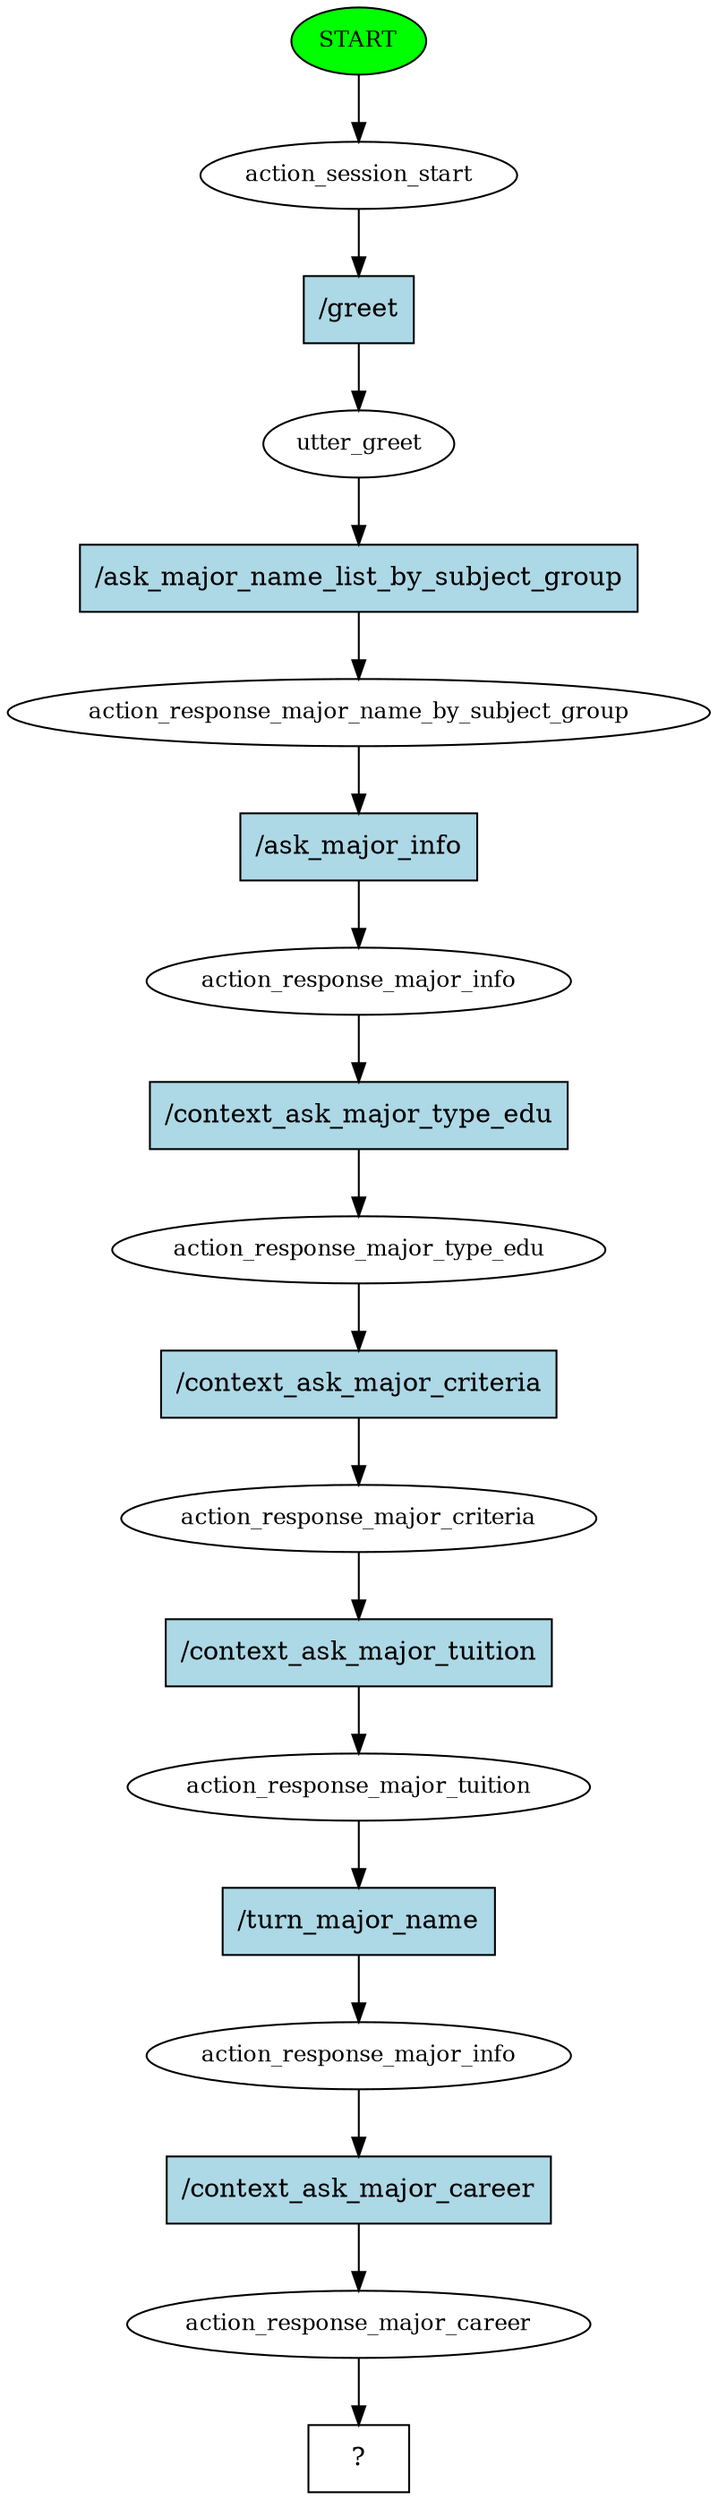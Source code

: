 digraph  {
0 [class="start active", fillcolor=green, fontsize=12, label=START, style=filled];
1 [class=active, fontsize=12, label=action_session_start];
2 [class=active, fontsize=12, label=utter_greet];
3 [class=active, fontsize=12, label=action_response_major_name_by_subject_group];
4 [class=active, fontsize=12, label=action_response_major_info];
5 [class=active, fontsize=12, label=action_response_major_type_edu];
6 [class=active, fontsize=12, label=action_response_major_criteria];
7 [class=active, fontsize=12, label=action_response_major_tuition];
8 [class=active, fontsize=12, label=action_response_major_info];
9 [class=active, fontsize=12, label=action_response_major_career];
10 [class="intent dashed active", label="  ?  ", shape=rect];
11 [class="intent active", fillcolor=lightblue, label="/greet", shape=rect, style=filled];
12 [class="intent active", fillcolor=lightblue, label="/ask_major_name_list_by_subject_group", shape=rect, style=filled];
13 [class="intent active", fillcolor=lightblue, label="/ask_major_info", shape=rect, style=filled];
14 [class="intent active", fillcolor=lightblue, label="/context_ask_major_type_edu", shape=rect, style=filled];
15 [class="intent active", fillcolor=lightblue, label="/context_ask_major_criteria", shape=rect, style=filled];
16 [class="intent active", fillcolor=lightblue, label="/context_ask_major_tuition", shape=rect, style=filled];
17 [class="intent active", fillcolor=lightblue, label="/turn_major_name", shape=rect, style=filled];
18 [class="intent active", fillcolor=lightblue, label="/context_ask_major_career", shape=rect, style=filled];
0 -> 1  [class=active, key=NONE, label=""];
1 -> 11  [class=active, key=0];
2 -> 12  [class=active, key=0];
3 -> 13  [class=active, key=0];
4 -> 14  [class=active, key=0];
5 -> 15  [class=active, key=0];
6 -> 16  [class=active, key=0];
7 -> 17  [class=active, key=0];
8 -> 18  [class=active, key=0];
9 -> 10  [class=active, key=NONE, label=""];
11 -> 2  [class=active, key=0];
12 -> 3  [class=active, key=0];
13 -> 4  [class=active, key=0];
14 -> 5  [class=active, key=0];
15 -> 6  [class=active, key=0];
16 -> 7  [class=active, key=0];
17 -> 8  [class=active, key=0];
18 -> 9  [class=active, key=0];
}
